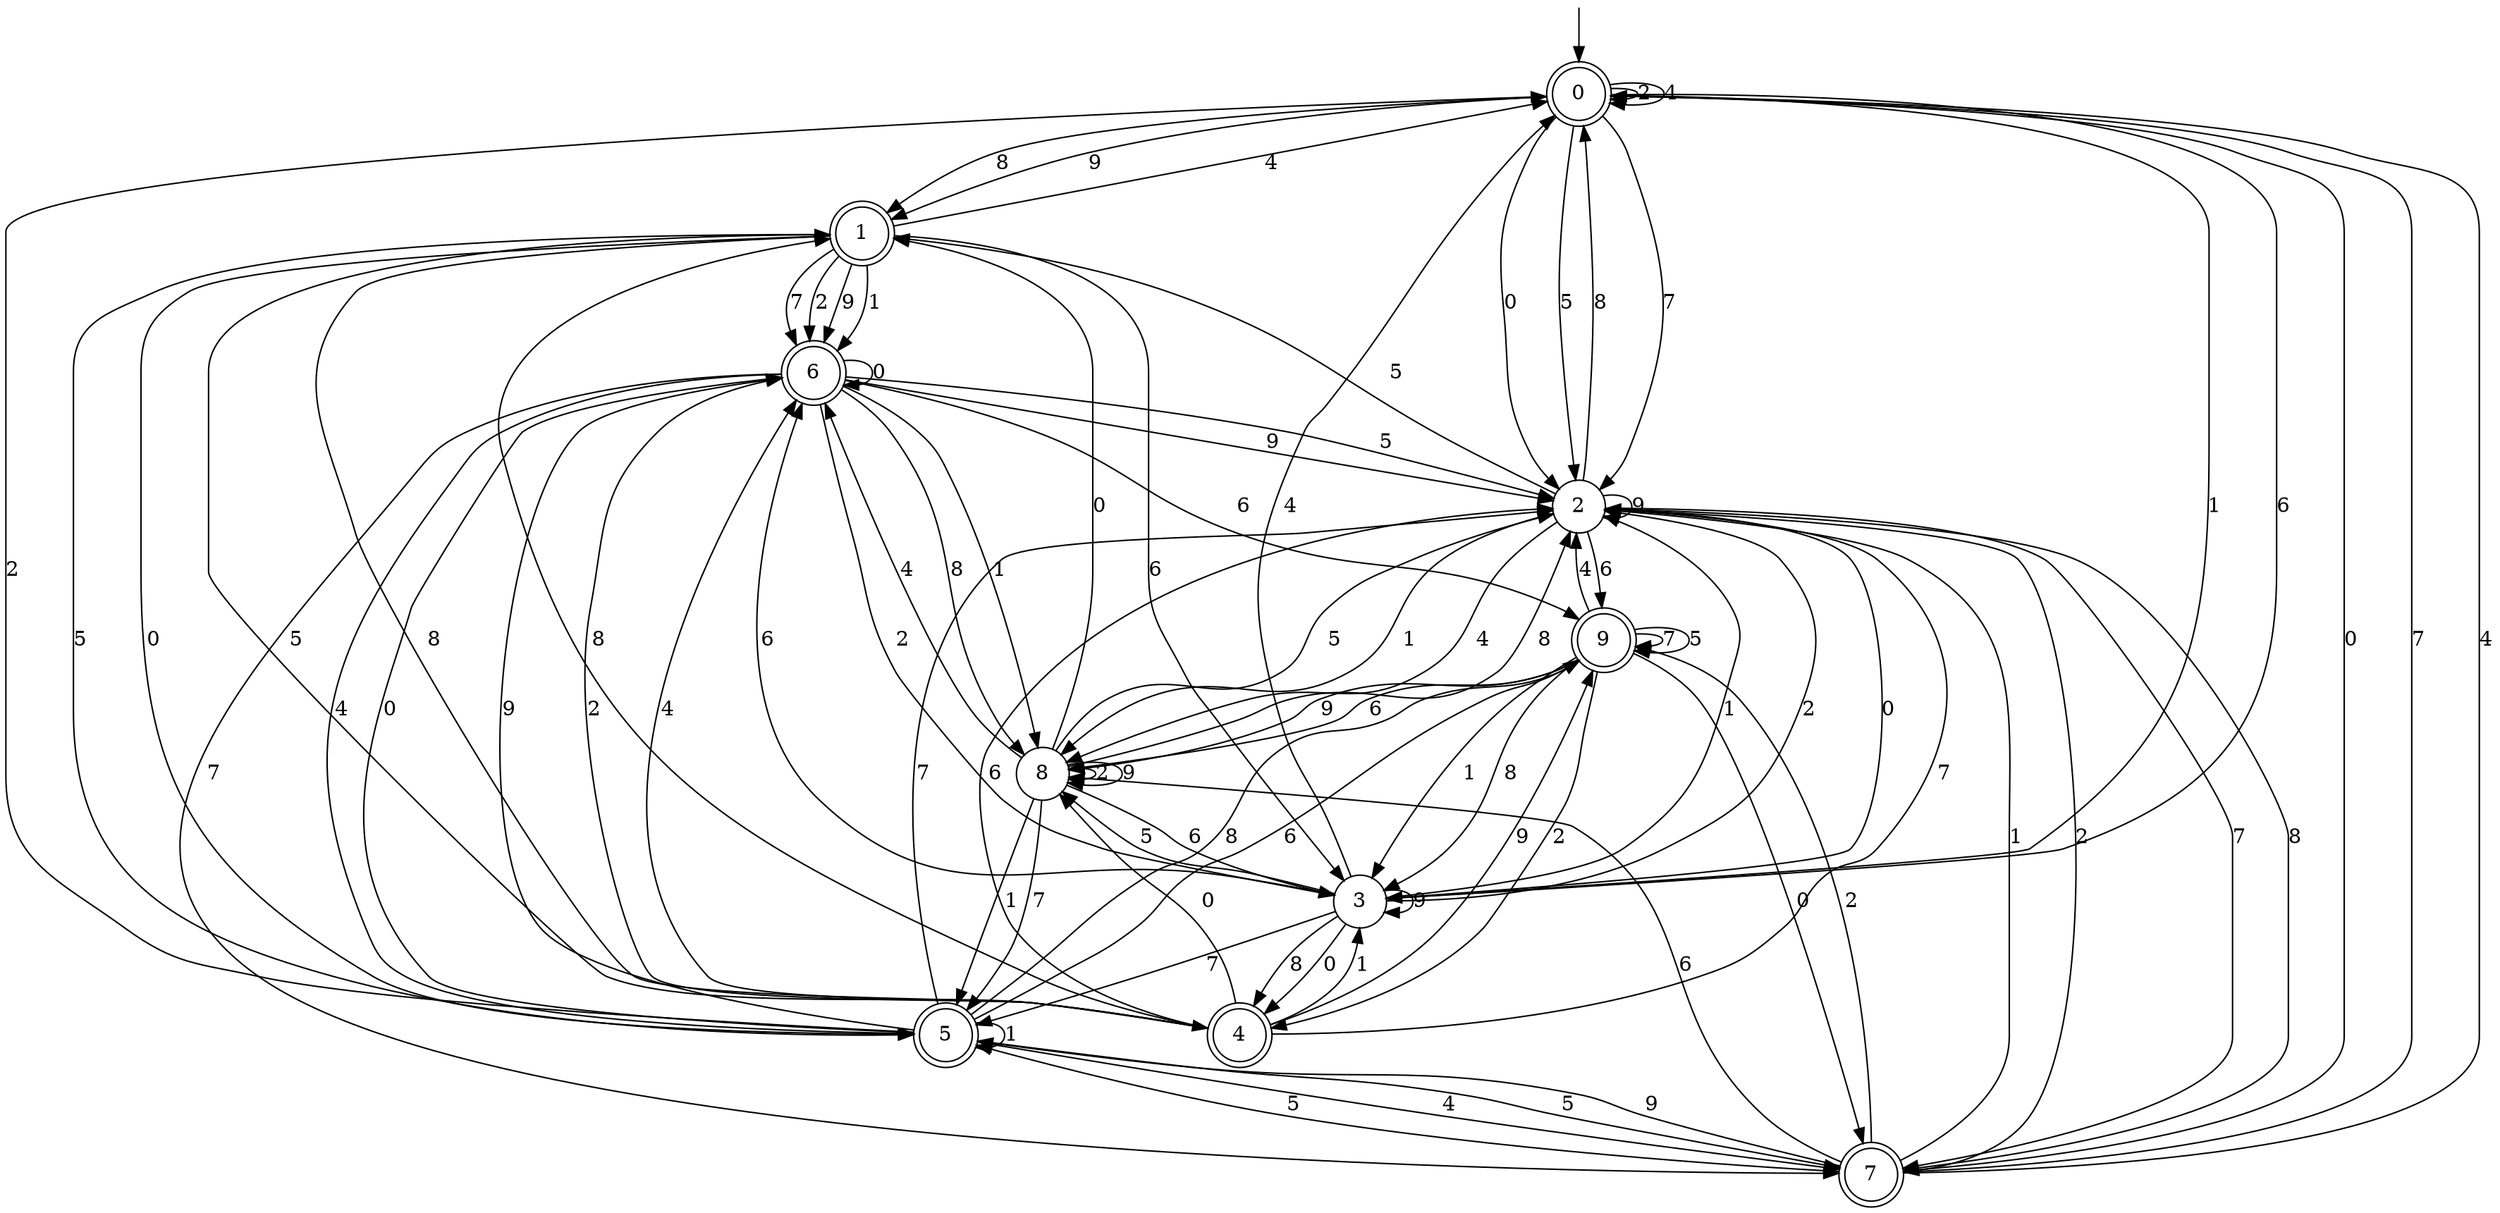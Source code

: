 digraph g {

	s0 [shape="doublecircle" label="0"];
	s1 [shape="doublecircle" label="1"];
	s2 [shape="circle" label="2"];
	s3 [shape="circle" label="3"];
	s4 [shape="doublecircle" label="4"];
	s5 [shape="doublecircle" label="5"];
	s6 [shape="doublecircle" label="6"];
	s7 [shape="doublecircle" label="7"];
	s8 [shape="circle" label="8"];
	s9 [shape="doublecircle" label="9"];
	s0 -> s1 [label="8"];
	s0 -> s2 [label="0"];
	s0 -> s0 [label="2"];
	s0 -> s1 [label="9"];
	s0 -> s3 [label="1"];
	s0 -> s2 [label="7"];
	s0 -> s3 [label="6"];
	s0 -> s0 [label="4"];
	s0 -> s2 [label="5"];
	s1 -> s4 [label="8"];
	s1 -> s5 [label="0"];
	s1 -> s6 [label="2"];
	s1 -> s6 [label="9"];
	s1 -> s6 [label="1"];
	s1 -> s6 [label="7"];
	s1 -> s3 [label="6"];
	s1 -> s0 [label="4"];
	s1 -> s5 [label="5"];
	s2 -> s0 [label="8"];
	s2 -> s3 [label="0"];
	s2 -> s7 [label="2"];
	s2 -> s2 [label="9"];
	s2 -> s8 [label="1"];
	s2 -> s7 [label="7"];
	s2 -> s9 [label="6"];
	s2 -> s8 [label="4"];
	s2 -> s1 [label="5"];
	s3 -> s4 [label="8"];
	s3 -> s4 [label="0"];
	s3 -> s2 [label="2"];
	s3 -> s3 [label="9"];
	s3 -> s2 [label="1"];
	s3 -> s5 [label="7"];
	s3 -> s6 [label="6"];
	s3 -> s0 [label="4"];
	s3 -> s8 [label="5"];
	s4 -> s1 [label="8"];
	s4 -> s8 [label="0"];
	s4 -> s6 [label="2"];
	s4 -> s9 [label="9"];
	s4 -> s3 [label="1"];
	s4 -> s2 [label="7"];
	s4 -> s2 [label="6"];
	s4 -> s6 [label="4"];
	s4 -> s1 [label="5"];
	s5 -> s9 [label="8"];
	s5 -> s6 [label="0"];
	s5 -> s0 [label="2"];
	s5 -> s6 [label="9"];
	s5 -> s5 [label="1"];
	s5 -> s2 [label="7"];
	s5 -> s9 [label="6"];
	s5 -> s7 [label="4"];
	s5 -> s7 [label="5"];
	s6 -> s8 [label="8"];
	s6 -> s6 [label="0"];
	s6 -> s3 [label="2"];
	s6 -> s2 [label="9"];
	s6 -> s8 [label="1"];
	s6 -> s7 [label="7"];
	s6 -> s9 [label="6"];
	s6 -> s5 [label="4"];
	s6 -> s2 [label="5"];
	s7 -> s2 [label="8"];
	s7 -> s0 [label="0"];
	s7 -> s9 [label="2"];
	s7 -> s5 [label="9"];
	s7 -> s2 [label="1"];
	s7 -> s0 [label="7"];
	s7 -> s8 [label="6"];
	s7 -> s0 [label="4"];
	s7 -> s5 [label="5"];
	s8 -> s2 [label="8"];
	s8 -> s1 [label="0"];
	s8 -> s8 [label="2"];
	s8 -> s8 [label="9"];
	s8 -> s5 [label="1"];
	s8 -> s5 [label="7"];
	s8 -> s3 [label="6"];
	s8 -> s6 [label="4"];
	s8 -> s2 [label="5"];
	s9 -> s3 [label="8"];
	s9 -> s7 [label="0"];
	s9 -> s4 [label="2"];
	s9 -> s8 [label="9"];
	s9 -> s3 [label="1"];
	s9 -> s9 [label="7"];
	s9 -> s8 [label="6"];
	s9 -> s2 [label="4"];
	s9 -> s9 [label="5"];

__start0 [label="" shape="none" width="0" height="0"];
__start0 -> s0;

}
